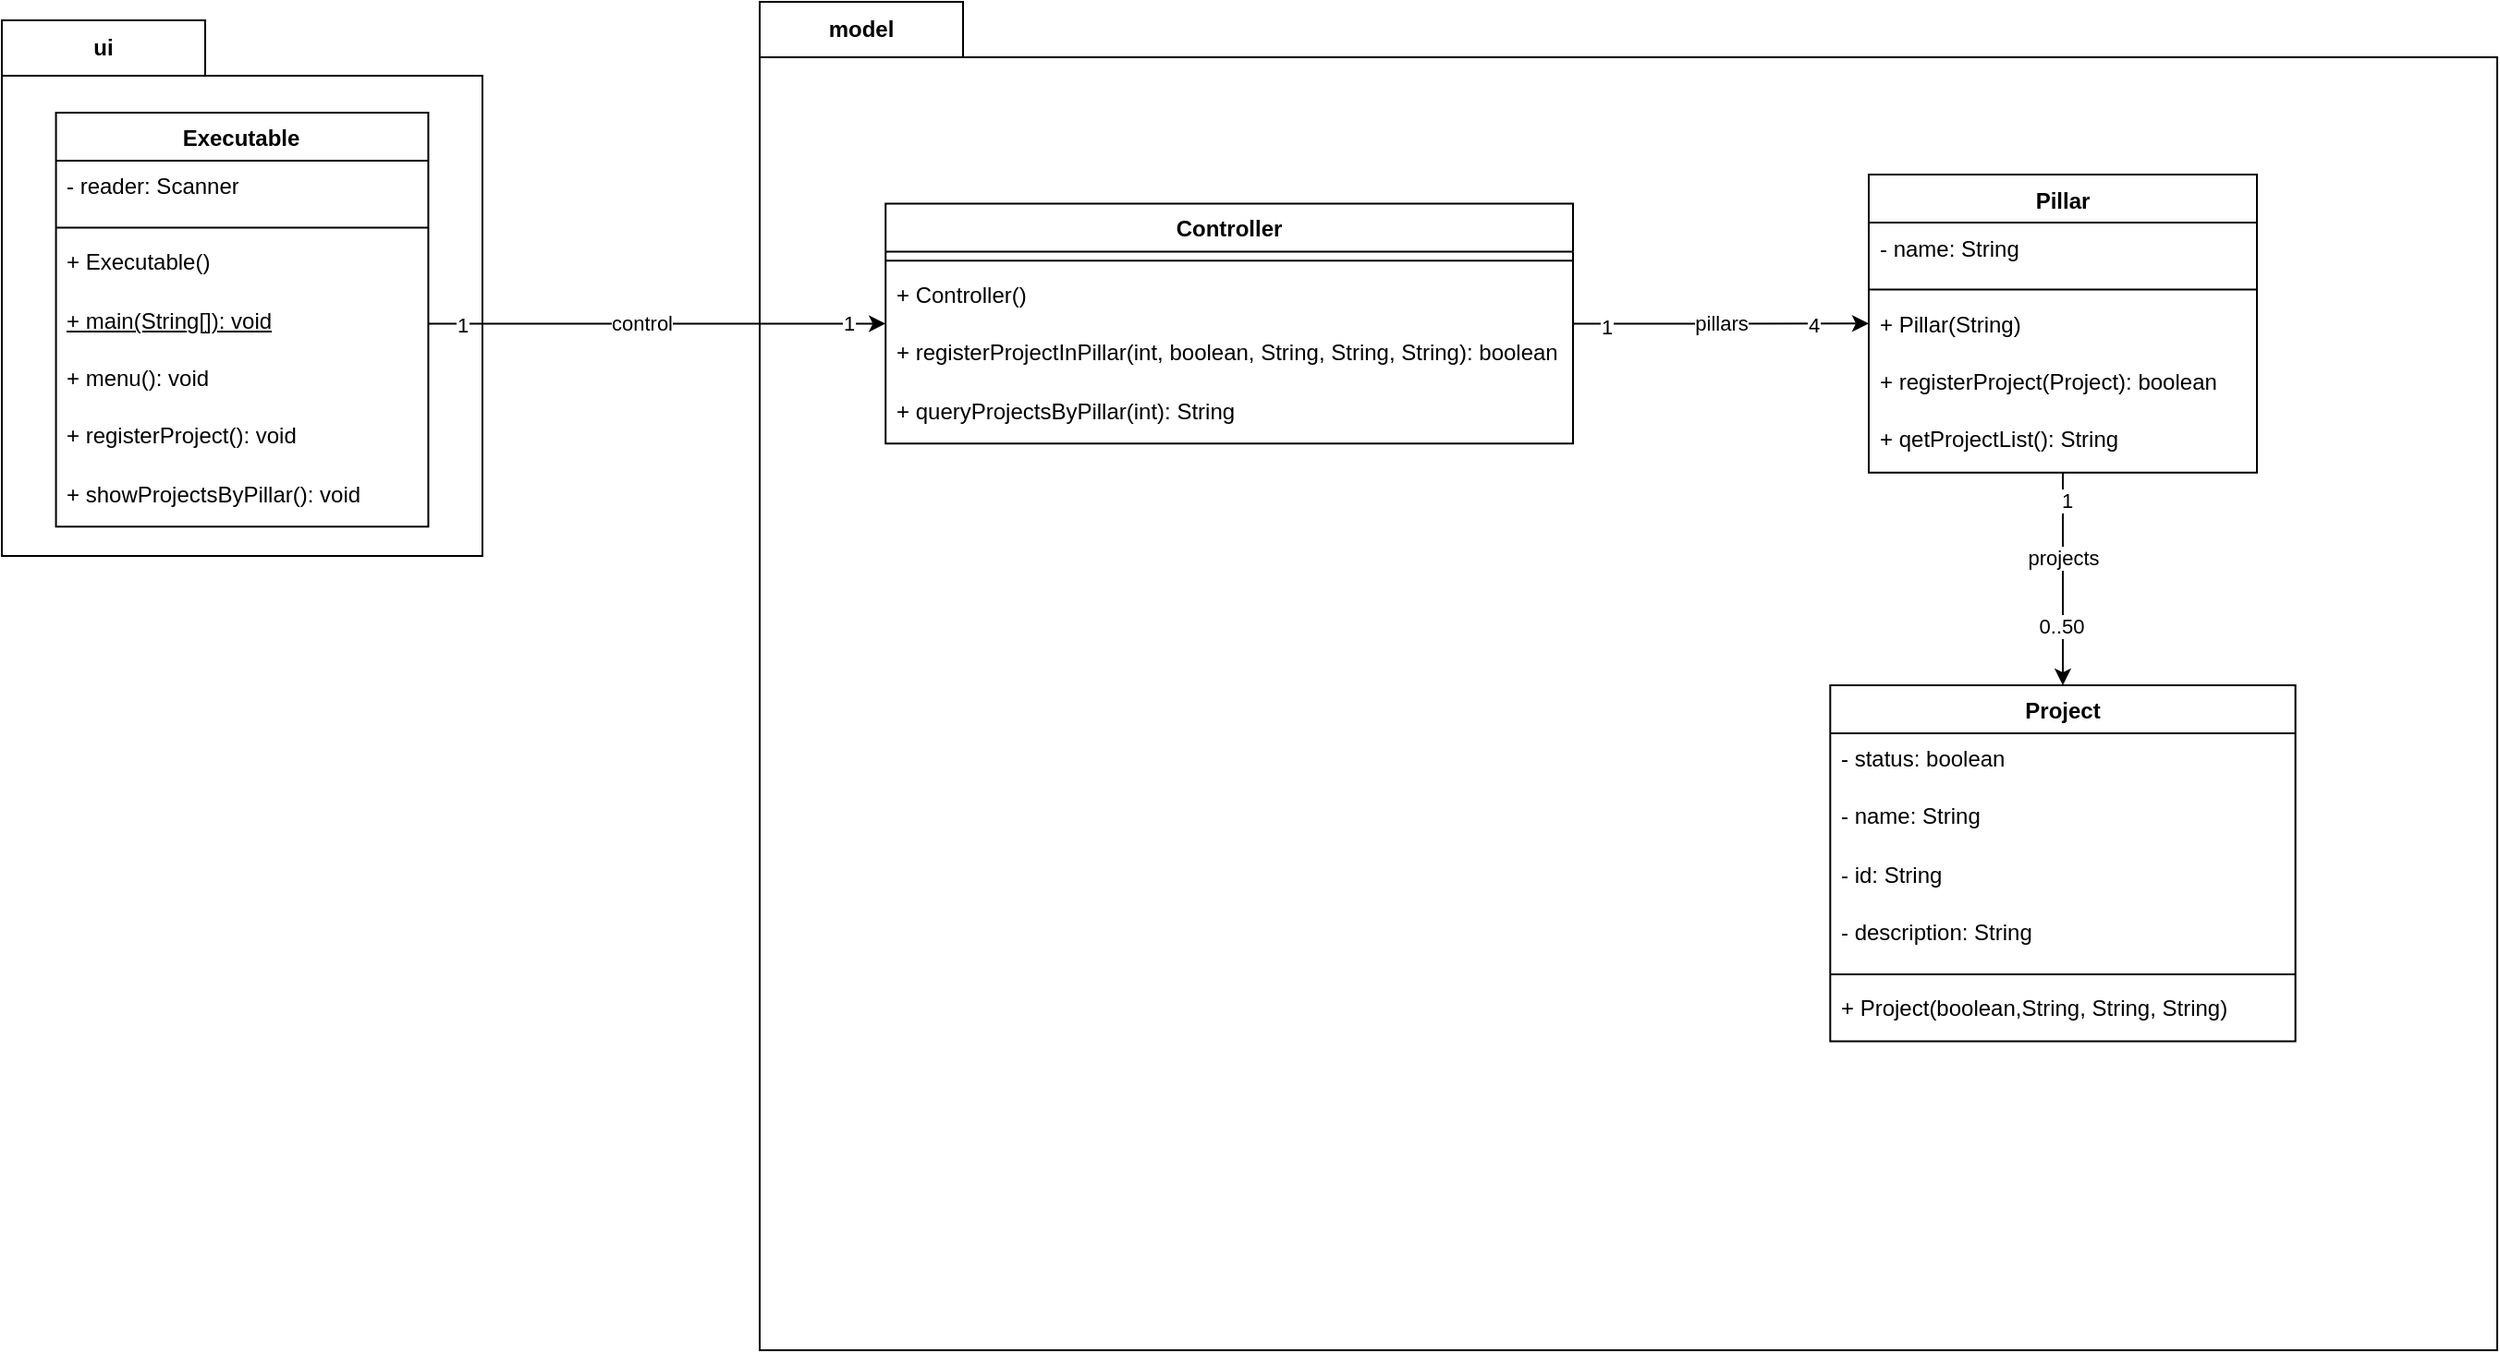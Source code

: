 <mxfile version="22.0.4" type="device">
  <diagram id="C5RBs43oDa-KdzZeNtuy" name="Page-1">
    <mxGraphModel dx="1434" dy="758" grid="1" gridSize="10" guides="1" tooltips="1" connect="1" arrows="1" fold="1" page="1" pageScale="1" pageWidth="827" pageHeight="1169" math="0" shadow="0">
      <root>
        <mxCell id="WIyWlLk6GJQsqaUBKTNV-0" />
        <mxCell id="WIyWlLk6GJQsqaUBKTNV-1" parent="WIyWlLk6GJQsqaUBKTNV-0" />
        <mxCell id="UjW_S2W2Yb2e1hTnfytc-0" value="ui" style="shape=folder;fontStyle=1;tabWidth=110;tabHeight=30;tabPosition=left;html=1;boundedLbl=1;labelInHeader=1;container=1;collapsible=0;whiteSpace=wrap;" vertex="1" parent="WIyWlLk6GJQsqaUBKTNV-1">
          <mxGeometry x="130" y="20" width="260" height="290" as="geometry" />
        </mxCell>
        <mxCell id="UjW_S2W2Yb2e1hTnfytc-1" value="" style="html=1;strokeColor=none;resizeWidth=1;resizeHeight=1;fillColor=none;part=1;connectable=0;allowArrows=0;deletable=0;whiteSpace=wrap;" vertex="1" parent="UjW_S2W2Yb2e1hTnfytc-0">
          <mxGeometry width="185.714" height="84.583" relative="1" as="geometry">
            <mxPoint y="30" as="offset" />
          </mxGeometry>
        </mxCell>
        <mxCell id="UjW_S2W2Yb2e1hTnfytc-4" value="Executable" style="swimlane;fontStyle=1;align=center;verticalAlign=top;childLayout=stackLayout;horizontal=1;startSize=26;horizontalStack=0;resizeParent=1;resizeParentMax=0;resizeLast=0;collapsible=1;marginBottom=0;whiteSpace=wrap;html=1;" vertex="1" parent="UjW_S2W2Yb2e1hTnfytc-0">
          <mxGeometry x="29.29" y="50" width="201.43" height="224.167" as="geometry" />
        </mxCell>
        <mxCell id="UjW_S2W2Yb2e1hTnfytc-5" value="- reader: Scanner" style="text;strokeColor=none;fillColor=none;align=left;verticalAlign=top;spacingLeft=4;spacingRight=4;overflow=hidden;rotatable=0;points=[[0,0.5],[1,0.5]];portConstraint=eastwest;whiteSpace=wrap;html=1;" vertex="1" parent="UjW_S2W2Yb2e1hTnfytc-4">
          <mxGeometry y="26" width="201.43" height="31.417" as="geometry" />
        </mxCell>
        <mxCell id="UjW_S2W2Yb2e1hTnfytc-6" value="" style="line;strokeWidth=1;fillColor=none;align=left;verticalAlign=middle;spacingTop=-1;spacingLeft=3;spacingRight=3;rotatable=0;labelPosition=right;points=[];portConstraint=eastwest;strokeColor=inherit;" vertex="1" parent="UjW_S2W2Yb2e1hTnfytc-4">
          <mxGeometry y="57.417" width="201.43" height="9.667" as="geometry" />
        </mxCell>
        <mxCell id="UjW_S2W2Yb2e1hTnfytc-8" value="+ Executable()" style="text;strokeColor=none;fillColor=none;align=left;verticalAlign=top;spacingLeft=4;spacingRight=4;overflow=hidden;rotatable=0;points=[[0,0.5],[1,0.5]];portConstraint=eastwest;whiteSpace=wrap;html=1;" vertex="1" parent="UjW_S2W2Yb2e1hTnfytc-4">
          <mxGeometry y="67.083" width="201.43" height="31.417" as="geometry" />
        </mxCell>
        <mxCell id="UjW_S2W2Yb2e1hTnfytc-10" value="&lt;u&gt;+ main(String[]): void&lt;/u&gt;" style="text;strokeColor=none;fillColor=none;align=left;verticalAlign=top;spacingLeft=4;spacingRight=4;overflow=hidden;rotatable=0;points=[[0,0.5],[1,0.5]];portConstraint=eastwest;whiteSpace=wrap;html=1;" vertex="1" parent="UjW_S2W2Yb2e1hTnfytc-4">
          <mxGeometry y="98.5" width="201.43" height="31.417" as="geometry" />
        </mxCell>
        <mxCell id="UjW_S2W2Yb2e1hTnfytc-9" value="+ menu(): void" style="text;strokeColor=none;fillColor=none;align=left;verticalAlign=top;spacingLeft=4;spacingRight=4;overflow=hidden;rotatable=0;points=[[0,0.5],[1,0.5]];portConstraint=eastwest;whiteSpace=wrap;html=1;" vertex="1" parent="UjW_S2W2Yb2e1hTnfytc-4">
          <mxGeometry y="129.917" width="201.43" height="31.417" as="geometry" />
        </mxCell>
        <mxCell id="UjW_S2W2Yb2e1hTnfytc-11" value="+ registerProject(): void" style="text;strokeColor=none;fillColor=none;align=left;verticalAlign=top;spacingLeft=4;spacingRight=4;overflow=hidden;rotatable=0;points=[[0,0.5],[1,0.5]];portConstraint=eastwest;whiteSpace=wrap;html=1;" vertex="1" parent="UjW_S2W2Yb2e1hTnfytc-4">
          <mxGeometry y="161.333" width="201.43" height="31.417" as="geometry" />
        </mxCell>
        <mxCell id="UjW_S2W2Yb2e1hTnfytc-7" value="+ showProjectsByPillar(): void" style="text;strokeColor=none;fillColor=none;align=left;verticalAlign=top;spacingLeft=4;spacingRight=4;overflow=hidden;rotatable=0;points=[[0,0.5],[1,0.5]];portConstraint=eastwest;whiteSpace=wrap;html=1;" vertex="1" parent="UjW_S2W2Yb2e1hTnfytc-4">
          <mxGeometry y="192.75" width="201.43" height="31.417" as="geometry" />
        </mxCell>
        <mxCell id="UjW_S2W2Yb2e1hTnfytc-2" value="model&lt;br&gt;" style="shape=folder;fontStyle=1;tabWidth=110;tabHeight=30;tabPosition=left;html=1;boundedLbl=1;labelInHeader=1;container=1;collapsible=0;whiteSpace=wrap;" vertex="1" parent="WIyWlLk6GJQsqaUBKTNV-1">
          <mxGeometry x="540" y="10" width="940" height="730" as="geometry" />
        </mxCell>
        <mxCell id="UjW_S2W2Yb2e1hTnfytc-3" value="" style="html=1;strokeColor=none;resizeWidth=1;resizeHeight=1;fillColor=none;part=1;connectable=0;allowArrows=0;deletable=0;whiteSpace=wrap;" vertex="1" parent="UjW_S2W2Yb2e1hTnfytc-2">
          <mxGeometry width="940" height="511" relative="1" as="geometry">
            <mxPoint y="30" as="offset" />
          </mxGeometry>
        </mxCell>
        <mxCell id="UjW_S2W2Yb2e1hTnfytc-39" value="pillars" style="edgeStyle=orthogonalEdgeStyle;rounded=0;orthogonalLoop=1;jettySize=auto;html=1;" edge="1" parent="UjW_S2W2Yb2e1hTnfytc-2" source="UjW_S2W2Yb2e1hTnfytc-12" target="UjW_S2W2Yb2e1hTnfytc-24">
          <mxGeometry relative="1" as="geometry" />
        </mxCell>
        <mxCell id="UjW_S2W2Yb2e1hTnfytc-40" value="1" style="edgeLabel;html=1;align=center;verticalAlign=middle;resizable=0;points=[];" vertex="1" connectable="0" parent="UjW_S2W2Yb2e1hTnfytc-39">
          <mxGeometry x="-0.782" y="-1" relative="1" as="geometry">
            <mxPoint as="offset" />
          </mxGeometry>
        </mxCell>
        <mxCell id="UjW_S2W2Yb2e1hTnfytc-41" value="4" style="edgeLabel;html=1;align=center;verticalAlign=middle;resizable=0;points=[];" vertex="1" connectable="0" parent="UjW_S2W2Yb2e1hTnfytc-39">
          <mxGeometry x="0.619" y="-1" relative="1" as="geometry">
            <mxPoint as="offset" />
          </mxGeometry>
        </mxCell>
        <mxCell id="UjW_S2W2Yb2e1hTnfytc-12" value="Controller" style="swimlane;fontStyle=1;align=center;verticalAlign=top;childLayout=stackLayout;horizontal=1;startSize=26;horizontalStack=0;resizeParent=1;resizeParentMax=0;resizeLast=0;collapsible=1;marginBottom=0;whiteSpace=wrap;html=1;" vertex="1" parent="UjW_S2W2Yb2e1hTnfytc-2">
          <mxGeometry x="68.11" y="109.25" width="371.89" height="129.917" as="geometry" />
        </mxCell>
        <mxCell id="UjW_S2W2Yb2e1hTnfytc-14" value="" style="line;strokeWidth=1;fillColor=none;align=left;verticalAlign=middle;spacingTop=-1;spacingLeft=3;spacingRight=3;rotatable=0;labelPosition=right;points=[];portConstraint=eastwest;strokeColor=inherit;" vertex="1" parent="UjW_S2W2Yb2e1hTnfytc-12">
          <mxGeometry y="26" width="371.89" height="9.667" as="geometry" />
        </mxCell>
        <mxCell id="UjW_S2W2Yb2e1hTnfytc-15" value="+ Controller()" style="text;strokeColor=none;fillColor=none;align=left;verticalAlign=top;spacingLeft=4;spacingRight=4;overflow=hidden;rotatable=0;points=[[0,0.5],[1,0.5]];portConstraint=eastwest;whiteSpace=wrap;html=1;" vertex="1" parent="UjW_S2W2Yb2e1hTnfytc-12">
          <mxGeometry y="35.667" width="371.89" height="31.417" as="geometry" />
        </mxCell>
        <mxCell id="UjW_S2W2Yb2e1hTnfytc-17" value="+ registerProjectInPillar(int, boolean, String, String, String): boolean" style="text;strokeColor=none;fillColor=none;align=left;verticalAlign=top;spacingLeft=4;spacingRight=4;overflow=hidden;rotatable=0;points=[[0,0.5],[1,0.5]];portConstraint=eastwest;whiteSpace=wrap;html=1;" vertex="1" parent="UjW_S2W2Yb2e1hTnfytc-12">
          <mxGeometry y="67.083" width="371.89" height="31.417" as="geometry" />
        </mxCell>
        <mxCell id="UjW_S2W2Yb2e1hTnfytc-18" value="+ queryProjectsByPillar(int): String" style="text;strokeColor=none;fillColor=none;align=left;verticalAlign=top;spacingLeft=4;spacingRight=4;overflow=hidden;rotatable=0;points=[[0,0.5],[1,0.5]];portConstraint=eastwest;whiteSpace=wrap;html=1;" vertex="1" parent="UjW_S2W2Yb2e1hTnfytc-12">
          <mxGeometry y="98.5" width="371.89" height="31.417" as="geometry" />
        </mxCell>
        <mxCell id="UjW_S2W2Yb2e1hTnfytc-42" style="edgeStyle=orthogonalEdgeStyle;rounded=0;orthogonalLoop=1;jettySize=auto;html=1;entryX=0.5;entryY=0;entryDx=0;entryDy=0;" edge="1" parent="UjW_S2W2Yb2e1hTnfytc-2" source="UjW_S2W2Yb2e1hTnfytc-24" target="UjW_S2W2Yb2e1hTnfytc-30">
          <mxGeometry relative="1" as="geometry" />
        </mxCell>
        <mxCell id="UjW_S2W2Yb2e1hTnfytc-43" value="projects" style="edgeLabel;html=1;align=center;verticalAlign=middle;resizable=0;points=[];" vertex="1" connectable="0" parent="UjW_S2W2Yb2e1hTnfytc-42">
          <mxGeometry x="-0.269" relative="1" as="geometry">
            <mxPoint y="4" as="offset" />
          </mxGeometry>
        </mxCell>
        <mxCell id="UjW_S2W2Yb2e1hTnfytc-44" value="1" style="edgeLabel;html=1;align=center;verticalAlign=middle;resizable=0;points=[];" vertex="1" connectable="0" parent="UjW_S2W2Yb2e1hTnfytc-42">
          <mxGeometry x="-0.739" y="2" relative="1" as="geometry">
            <mxPoint as="offset" />
          </mxGeometry>
        </mxCell>
        <mxCell id="UjW_S2W2Yb2e1hTnfytc-45" value="0..50" style="edgeLabel;html=1;align=center;verticalAlign=middle;resizable=0;points=[];" vertex="1" connectable="0" parent="UjW_S2W2Yb2e1hTnfytc-42">
          <mxGeometry x="0.436" y="-1" relative="1" as="geometry">
            <mxPoint as="offset" />
          </mxGeometry>
        </mxCell>
        <mxCell id="UjW_S2W2Yb2e1hTnfytc-24" value="Pillar" style="swimlane;fontStyle=1;align=center;verticalAlign=top;childLayout=stackLayout;horizontal=1;startSize=26;horizontalStack=0;resizeParent=1;resizeParentMax=0;resizeLast=0;collapsible=1;marginBottom=0;whiteSpace=wrap;html=1;" vertex="1" parent="UjW_S2W2Yb2e1hTnfytc-2">
          <mxGeometry x="600" y="93.54" width="210" height="161.333" as="geometry" />
        </mxCell>
        <mxCell id="UjW_S2W2Yb2e1hTnfytc-29" value="- name: String" style="text;strokeColor=none;fillColor=none;align=left;verticalAlign=top;spacingLeft=4;spacingRight=4;overflow=hidden;rotatable=0;points=[[0,0.5],[1,0.5]];portConstraint=eastwest;whiteSpace=wrap;html=1;" vertex="1" parent="UjW_S2W2Yb2e1hTnfytc-24">
          <mxGeometry y="26" width="210" height="31.417" as="geometry" />
        </mxCell>
        <mxCell id="UjW_S2W2Yb2e1hTnfytc-25" value="" style="line;strokeWidth=1;fillColor=none;align=left;verticalAlign=middle;spacingTop=-1;spacingLeft=3;spacingRight=3;rotatable=0;labelPosition=right;points=[];portConstraint=eastwest;strokeColor=inherit;" vertex="1" parent="UjW_S2W2Yb2e1hTnfytc-24">
          <mxGeometry y="57.417" width="210" height="9.667" as="geometry" />
        </mxCell>
        <mxCell id="UjW_S2W2Yb2e1hTnfytc-26" value="+ Pillar(String)" style="text;strokeColor=none;fillColor=none;align=left;verticalAlign=top;spacingLeft=4;spacingRight=4;overflow=hidden;rotatable=0;points=[[0,0.5],[1,0.5]];portConstraint=eastwest;whiteSpace=wrap;html=1;" vertex="1" parent="UjW_S2W2Yb2e1hTnfytc-24">
          <mxGeometry y="67.083" width="210" height="31.417" as="geometry" />
        </mxCell>
        <mxCell id="UjW_S2W2Yb2e1hTnfytc-27" value="+ registerProject(Project): boolean" style="text;strokeColor=none;fillColor=none;align=left;verticalAlign=top;spacingLeft=4;spacingRight=4;overflow=hidden;rotatable=0;points=[[0,0.5],[1,0.5]];portConstraint=eastwest;whiteSpace=wrap;html=1;" vertex="1" parent="UjW_S2W2Yb2e1hTnfytc-24">
          <mxGeometry y="98.5" width="210" height="31.417" as="geometry" />
        </mxCell>
        <mxCell id="UjW_S2W2Yb2e1hTnfytc-28" value="+ qetProjectList(): String" style="text;strokeColor=none;fillColor=none;align=left;verticalAlign=top;spacingLeft=4;spacingRight=4;overflow=hidden;rotatable=0;points=[[0,0.5],[1,0.5]];portConstraint=eastwest;whiteSpace=wrap;html=1;" vertex="1" parent="UjW_S2W2Yb2e1hTnfytc-24">
          <mxGeometry y="129.917" width="210" height="31.417" as="geometry" />
        </mxCell>
        <mxCell id="UjW_S2W2Yb2e1hTnfytc-30" value="Project" style="swimlane;fontStyle=1;align=center;verticalAlign=top;childLayout=stackLayout;horizontal=1;startSize=26;horizontalStack=0;resizeParent=1;resizeParentMax=0;resizeLast=0;collapsible=1;marginBottom=0;whiteSpace=wrap;html=1;" vertex="1" parent="UjW_S2W2Yb2e1hTnfytc-2">
          <mxGeometry x="579.16" y="370" width="251.67" height="192.75" as="geometry" />
        </mxCell>
        <mxCell id="UjW_S2W2Yb2e1hTnfytc-31" value="- status: boolean" style="text;strokeColor=none;fillColor=none;align=left;verticalAlign=top;spacingLeft=4;spacingRight=4;overflow=hidden;rotatable=0;points=[[0,0.5],[1,0.5]];portConstraint=eastwest;whiteSpace=wrap;html=1;" vertex="1" parent="UjW_S2W2Yb2e1hTnfytc-30">
          <mxGeometry y="26" width="251.67" height="31.417" as="geometry" />
        </mxCell>
        <mxCell id="UjW_S2W2Yb2e1hTnfytc-36" value="- name: String" style="text;strokeColor=none;fillColor=none;align=left;verticalAlign=top;spacingLeft=4;spacingRight=4;overflow=hidden;rotatable=0;points=[[0,0.5],[1,0.5]];portConstraint=eastwest;whiteSpace=wrap;html=1;" vertex="1" parent="UjW_S2W2Yb2e1hTnfytc-30">
          <mxGeometry y="57.417" width="251.67" height="31.417" as="geometry" />
        </mxCell>
        <mxCell id="UjW_S2W2Yb2e1hTnfytc-37" value="- id: String" style="text;strokeColor=none;fillColor=none;align=left;verticalAlign=top;spacingLeft=4;spacingRight=4;overflow=hidden;rotatable=0;points=[[0,0.5],[1,0.5]];portConstraint=eastwest;whiteSpace=wrap;html=1;" vertex="1" parent="UjW_S2W2Yb2e1hTnfytc-30">
          <mxGeometry y="88.833" width="251.67" height="31.417" as="geometry" />
        </mxCell>
        <mxCell id="UjW_S2W2Yb2e1hTnfytc-38" value="- description: String" style="text;strokeColor=none;fillColor=none;align=left;verticalAlign=top;spacingLeft=4;spacingRight=4;overflow=hidden;rotatable=0;points=[[0,0.5],[1,0.5]];portConstraint=eastwest;whiteSpace=wrap;html=1;" vertex="1" parent="UjW_S2W2Yb2e1hTnfytc-30">
          <mxGeometry y="120.25" width="251.67" height="31.417" as="geometry" />
        </mxCell>
        <mxCell id="UjW_S2W2Yb2e1hTnfytc-32" value="" style="line;strokeWidth=1;fillColor=none;align=left;verticalAlign=middle;spacingTop=-1;spacingLeft=3;spacingRight=3;rotatable=0;labelPosition=right;points=[];portConstraint=eastwest;strokeColor=inherit;" vertex="1" parent="UjW_S2W2Yb2e1hTnfytc-30">
          <mxGeometry y="151.667" width="251.67" height="9.667" as="geometry" />
        </mxCell>
        <mxCell id="UjW_S2W2Yb2e1hTnfytc-33" value="+ Project(boolean,String, String, String)" style="text;strokeColor=none;fillColor=none;align=left;verticalAlign=top;spacingLeft=4;spacingRight=4;overflow=hidden;rotatable=0;points=[[0,0.5],[1,0.5]];portConstraint=eastwest;whiteSpace=wrap;html=1;" vertex="1" parent="UjW_S2W2Yb2e1hTnfytc-30">
          <mxGeometry y="161.333" width="251.67" height="31.417" as="geometry" />
        </mxCell>
        <mxCell id="UjW_S2W2Yb2e1hTnfytc-20" style="edgeStyle=orthogonalEdgeStyle;rounded=0;orthogonalLoop=1;jettySize=auto;html=1;entryX=0;entryY=0.5;entryDx=0;entryDy=0;" edge="1" parent="WIyWlLk6GJQsqaUBKTNV-1" source="UjW_S2W2Yb2e1hTnfytc-10" target="UjW_S2W2Yb2e1hTnfytc-12">
          <mxGeometry relative="1" as="geometry" />
        </mxCell>
        <mxCell id="UjW_S2W2Yb2e1hTnfytc-21" value="control" style="edgeLabel;html=1;align=center;verticalAlign=middle;resizable=0;points=[];" vertex="1" connectable="0" parent="UjW_S2W2Yb2e1hTnfytc-20">
          <mxGeometry x="-0.07" relative="1" as="geometry">
            <mxPoint as="offset" />
          </mxGeometry>
        </mxCell>
        <mxCell id="UjW_S2W2Yb2e1hTnfytc-22" value="1" style="edgeLabel;html=1;align=center;verticalAlign=middle;resizable=0;points=[];" vertex="1" connectable="0" parent="UjW_S2W2Yb2e1hTnfytc-20">
          <mxGeometry x="0.883" relative="1" as="geometry">
            <mxPoint x="-6" as="offset" />
          </mxGeometry>
        </mxCell>
        <mxCell id="UjW_S2W2Yb2e1hTnfytc-23" value="1" style="edgeLabel;html=1;align=center;verticalAlign=middle;resizable=0;points=[];" vertex="1" connectable="0" parent="UjW_S2W2Yb2e1hTnfytc-20">
          <mxGeometry x="-0.856" y="-1" relative="1" as="geometry">
            <mxPoint as="offset" />
          </mxGeometry>
        </mxCell>
      </root>
    </mxGraphModel>
  </diagram>
</mxfile>
